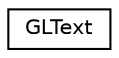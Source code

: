 digraph "Graphical Class Hierarchy"
{
 // INTERACTIVE_SVG=YES
  edge [fontname="Helvetica",fontsize="10",labelfontname="Helvetica",labelfontsize="10"];
  node [fontname="Helvetica",fontsize="10",shape=record];
  rankdir="LR";
  Node1 [label="GLText",height=0.2,width=0.4,color="black", fillcolor="white", style="filled",URL="$d2/d12/class_g_l_text.html"];
}
